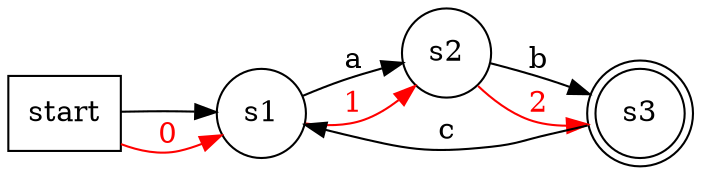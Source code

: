 digraph dfa {
rankdir = LR;
start -> s1;
s1 -> s2 [label = "a"];
s2 -> s3 [label = "b"];
s3 -> s1 [label = "c"];
start [shape = box];
s1 [shape = circle];
s2 [shape = circle];
s3 [shape = circle];
s3 [shape = doublecircle];

start -> s1 [label = 0, fontcolor = red, color = "red"];
s1 -> s2 [label = 1, fontcolor = red, color = "red"];
s2 -> s3 [label = 2, fontcolor = red, color = "red"];
}

